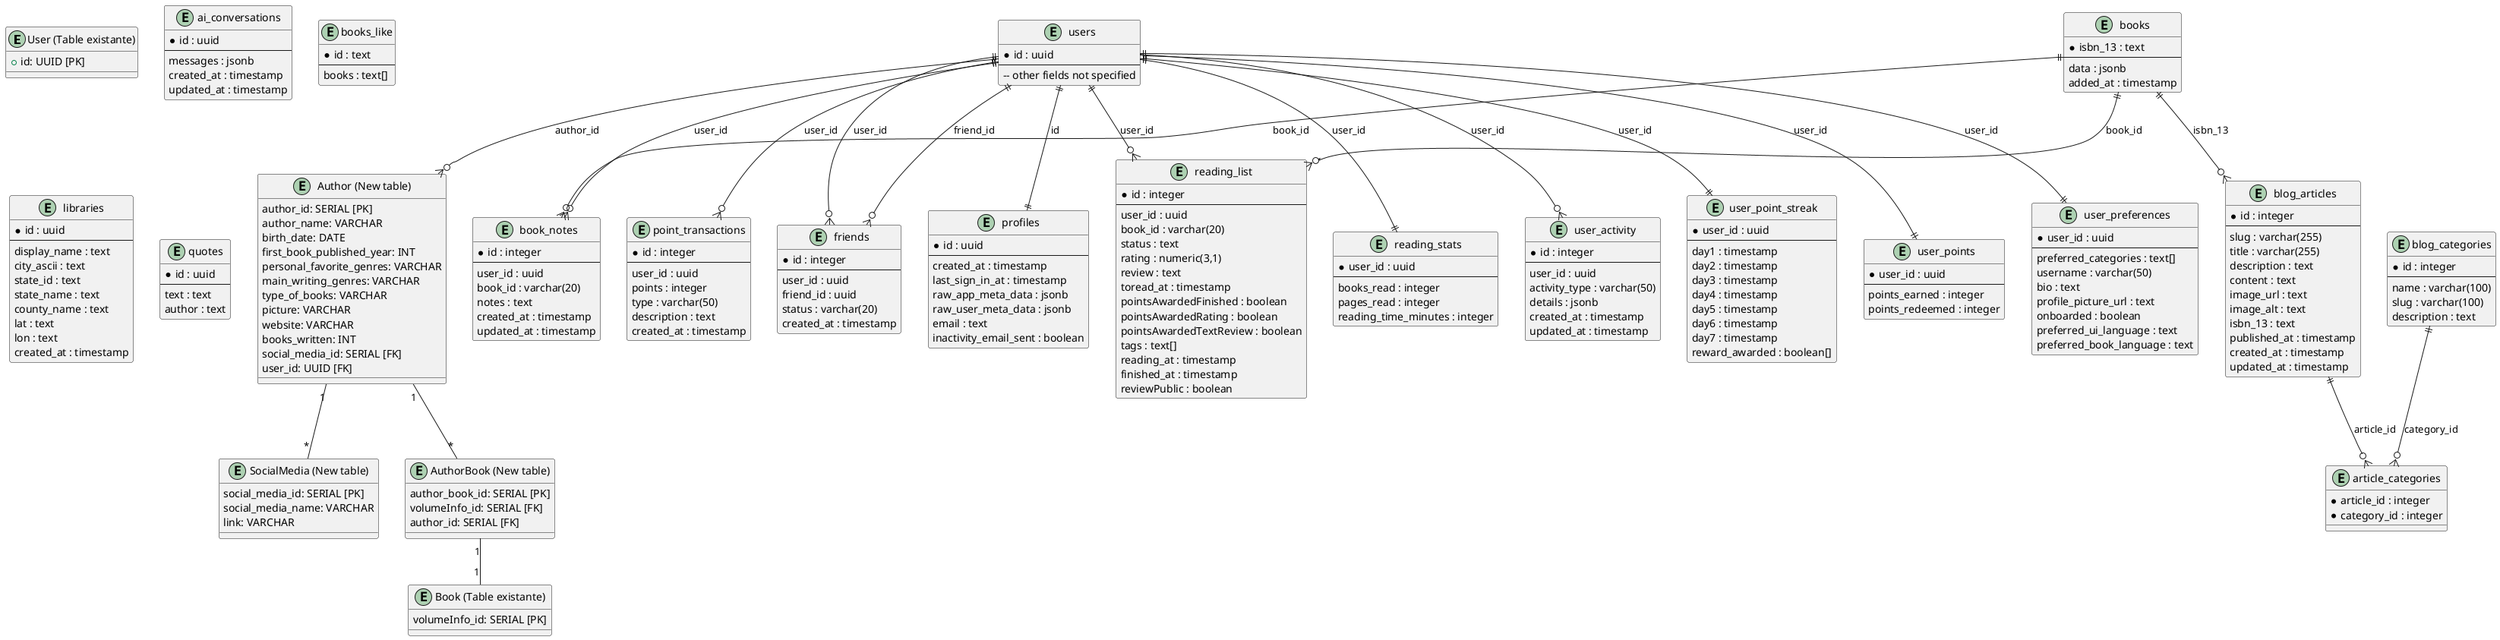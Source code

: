 @startuml
entity "User (Table existante)" as User {
    + id: UUID [PK]
}

entity "Author (New table)" as Author {
    author_id: SERIAL [PK]
    author_name: VARCHAR
    birth_date: DATE
    first_book_published_year: INT
    personal_favorite_genres: VARCHAR
    main_writing_genres: VARCHAR
    type_of_books: VARCHAR
    picture: VARCHAR
    website: VARCHAR
    books_written: INT
    social_media_id: SERIAL [FK]
    user_id: UUID [FK]
}

entity "SocialMedia (New table)" as SocialMedia {
    social_media_id: SERIAL [PK]
    social_media_name: VARCHAR
    link: VARCHAR
}

entity "AuthorBook (New table)" as AuthorBook {
    author_book_id: SERIAL [PK]
    volumeInfo_id: SERIAL [FK]
    author_id: SERIAL [FK]
}

entity "Book (Table existante)" as Book {
    volumeInfo_id: SERIAL [PK]
} 


Author "1" -- "*"  SocialMedia
Author "1" -- "*" AuthorBook
AuthorBook "1" -- "1" Book

' Entities

entity "ai_conversations" {
  * id : uuid
  --
  messages : jsonb
  created_at : timestamp
  updated_at : timestamp
}

entity "article_categories" {
  * article_id : integer
  * category_id : integer
}

entity "blog_articles" {
  * id : integer
  --
  slug : varchar(255)
  title : varchar(255)
  description : text
  content : text
  image_url : text
  image_alt : text
  isbn_13 : text
  published_at : timestamp
  created_at : timestamp
  updated_at : timestamp
}

entity "blog_categories" {
  * id : integer
  --
  name : varchar(100)
  slug : varchar(100)
  description : text
}

entity "book_notes" {
  * id : integer
  --
  user_id : uuid
  book_id : varchar(20)
  notes : text
  created_at : timestamp
  updated_at : timestamp
}

entity "books" {
  * isbn_13 : text
  --
  data : jsonb
  added_at : timestamp
}

entity "books_like" {
  * id : text
  --
  books : text[]
}

entity "friends" {
  * id : integer
  --
  user_id : uuid
  friend_id : uuid
  status : varchar(20)
  created_at : timestamp
}

entity "libraries" {
  * id : uuid
  --
  display_name : text
  city_ascii : text
  state_id : text
  state_name : text
  county_name : text
  lat : text
  lon : text
  created_at : timestamp
}


entity "point_transactions" {
  * id : integer
  --
  user_id : uuid
  points : integer
  type : varchar(50)
  description : text
  created_at : timestamp
}

entity "profiles" {
  * id : uuid
  --
  created_at : timestamp
  last_sign_in_at : timestamp
  raw_app_meta_data : jsonb
  raw_user_meta_data : jsonb
  email : text
  inactivity_email_sent : boolean
}

entity "quotes" {
  * id : uuid
  --
  text : text
  author : text
}

entity "reading_list" {
  * id : integer
  --
  user_id : uuid
  book_id : varchar(20)
  status : text
  rating : numeric(3,1)
  review : text
  toread_at : timestamp
  pointsAwardedFinished : boolean
  pointsAwardedRating : boolean
  pointsAwardedTextReview : boolean
  tags : text[]
  reading_at : timestamp
  finished_at : timestamp
  reviewPublic : boolean
}

entity "reading_stats" {
  * user_id : uuid
  --
  books_read : integer
  pages_read : integer
  reading_time_minutes : integer
}

entity "user_activity" {
  * id : integer
  --
  user_id : uuid
  activity_type : varchar(50)
  details : jsonb
  created_at : timestamp
  updated_at : timestamp
}

entity "user_point_streak" {
  * user_id : uuid
  --
  day1 : timestamp
  day2 : timestamp
  day3 : timestamp
  day4 : timestamp
  day5 : timestamp
  day6 : timestamp
  day7 : timestamp
  reward_awarded : boolean[]
}

entity "user_points" {
  * user_id : uuid
  --
  points_earned : integer
  points_redeemed : integer
}

entity "user_preferences" {
  * user_id : uuid
  --
  preferred_categories : text[]
  username : varchar(50)
  bio : text
  profile_picture_url : text
  onboarded : boolean
  preferred_ui_language : text
  preferred_book_language : text
}

entity "users" as auth_users {
  * id : uuid
  --
  -- other fields not specified
}

' Relationships
auth_users ||--o{ Author : "author_id"

auth_users ||--o{ book_notes : "user_id"

books ||--o{ book_notes : "book_id"

books ||--o{ reading_list : "book_id"

auth_users ||--|| profiles : "id"

auth_users ||--|| reading_stats : "user_id"

auth_users ||--|| user_point_streak : "user_id"

auth_users ||--|| user_points : "user_id"

auth_users ||--|| user_preferences : "user_id"

auth_users ||--o{ friends : "user_id"

auth_users ||--o{ friends : "friend_id"

auth_users ||--o{ point_transactions : "user_id"

auth_users ||--o{ reading_list : "user_id"

auth_users ||--o{ user_activity : "user_id"

books ||--o{ blog_articles : "isbn_13"

blog_articles ||--o{ article_categories : "article_id"

blog_categories ||--o{ article_categories : "category_id"

@enduml